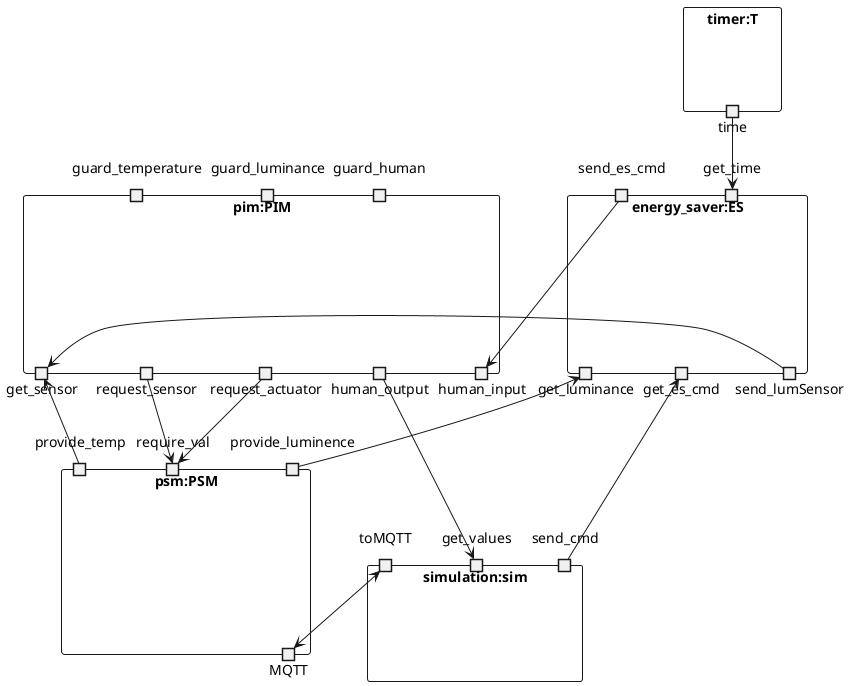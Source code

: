 @startuml X3D2_MQTT_SIM


rectangle timer:T {
    portout time
}

'PIM
rectangle pim:PIM {
    portout get_sensor
    portout request_sensor
    portout request_actuator
    portout human_input
    portout human_output

    'guards
    port guard_temperature
    port guard_luminance
    port guard_human
}

'PSM
rectangle psm:PSM {
    portin provide_temp
    portin provide_luminence
    portin require_val
    portin require_val

    portout MQTT
}

'SIM
rectangle simulation:sim {
    port toMQTT
    port send_cmd
    portin get_values
}

'energy saver
rectangle energy_saver:ES {
    portin send_es_cmd
    portin get_time

    portout get_es_cmd
    portout get_luminance
    portout send_lumSensor
}
 
provide_temp --> get_sensor
provide_luminence --> get_luminance

send_lumSensor --> get_sensor

send_cmd --> get_es_cmd
send_es_cmd ---> human_input
 
request_sensor --> require_val
request_actuator --> require_val
human_output -----> get_values
 
time --> get_time

toMQTT <--> MQTT
@enduml
